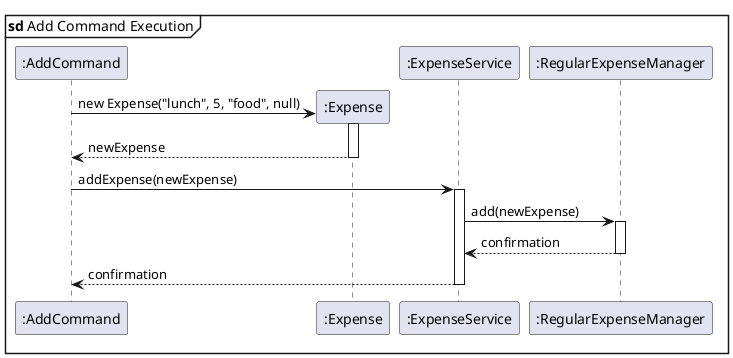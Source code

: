 @startuml add
skinparam sequenceParticipant align top

mainframe **sd** Add Command Execution

participant ":AddCommand" as AC
create ":Expense" as expense
participant ":ExpenseService" as ES
participant ":RegularExpenseManager" as REM

AC -> expense: new Expense("lunch", 5, "food", null)
activate expense

expense --> AC: newExpense
deactivate expense

AC -> ES: addExpense(newExpense)
activate ES

ES -> REM: add(newExpense)
activate REM

REM --> ES: confirmation
deactivate REM

ES --> AC: confirmation
deactivate ES

@enduml
